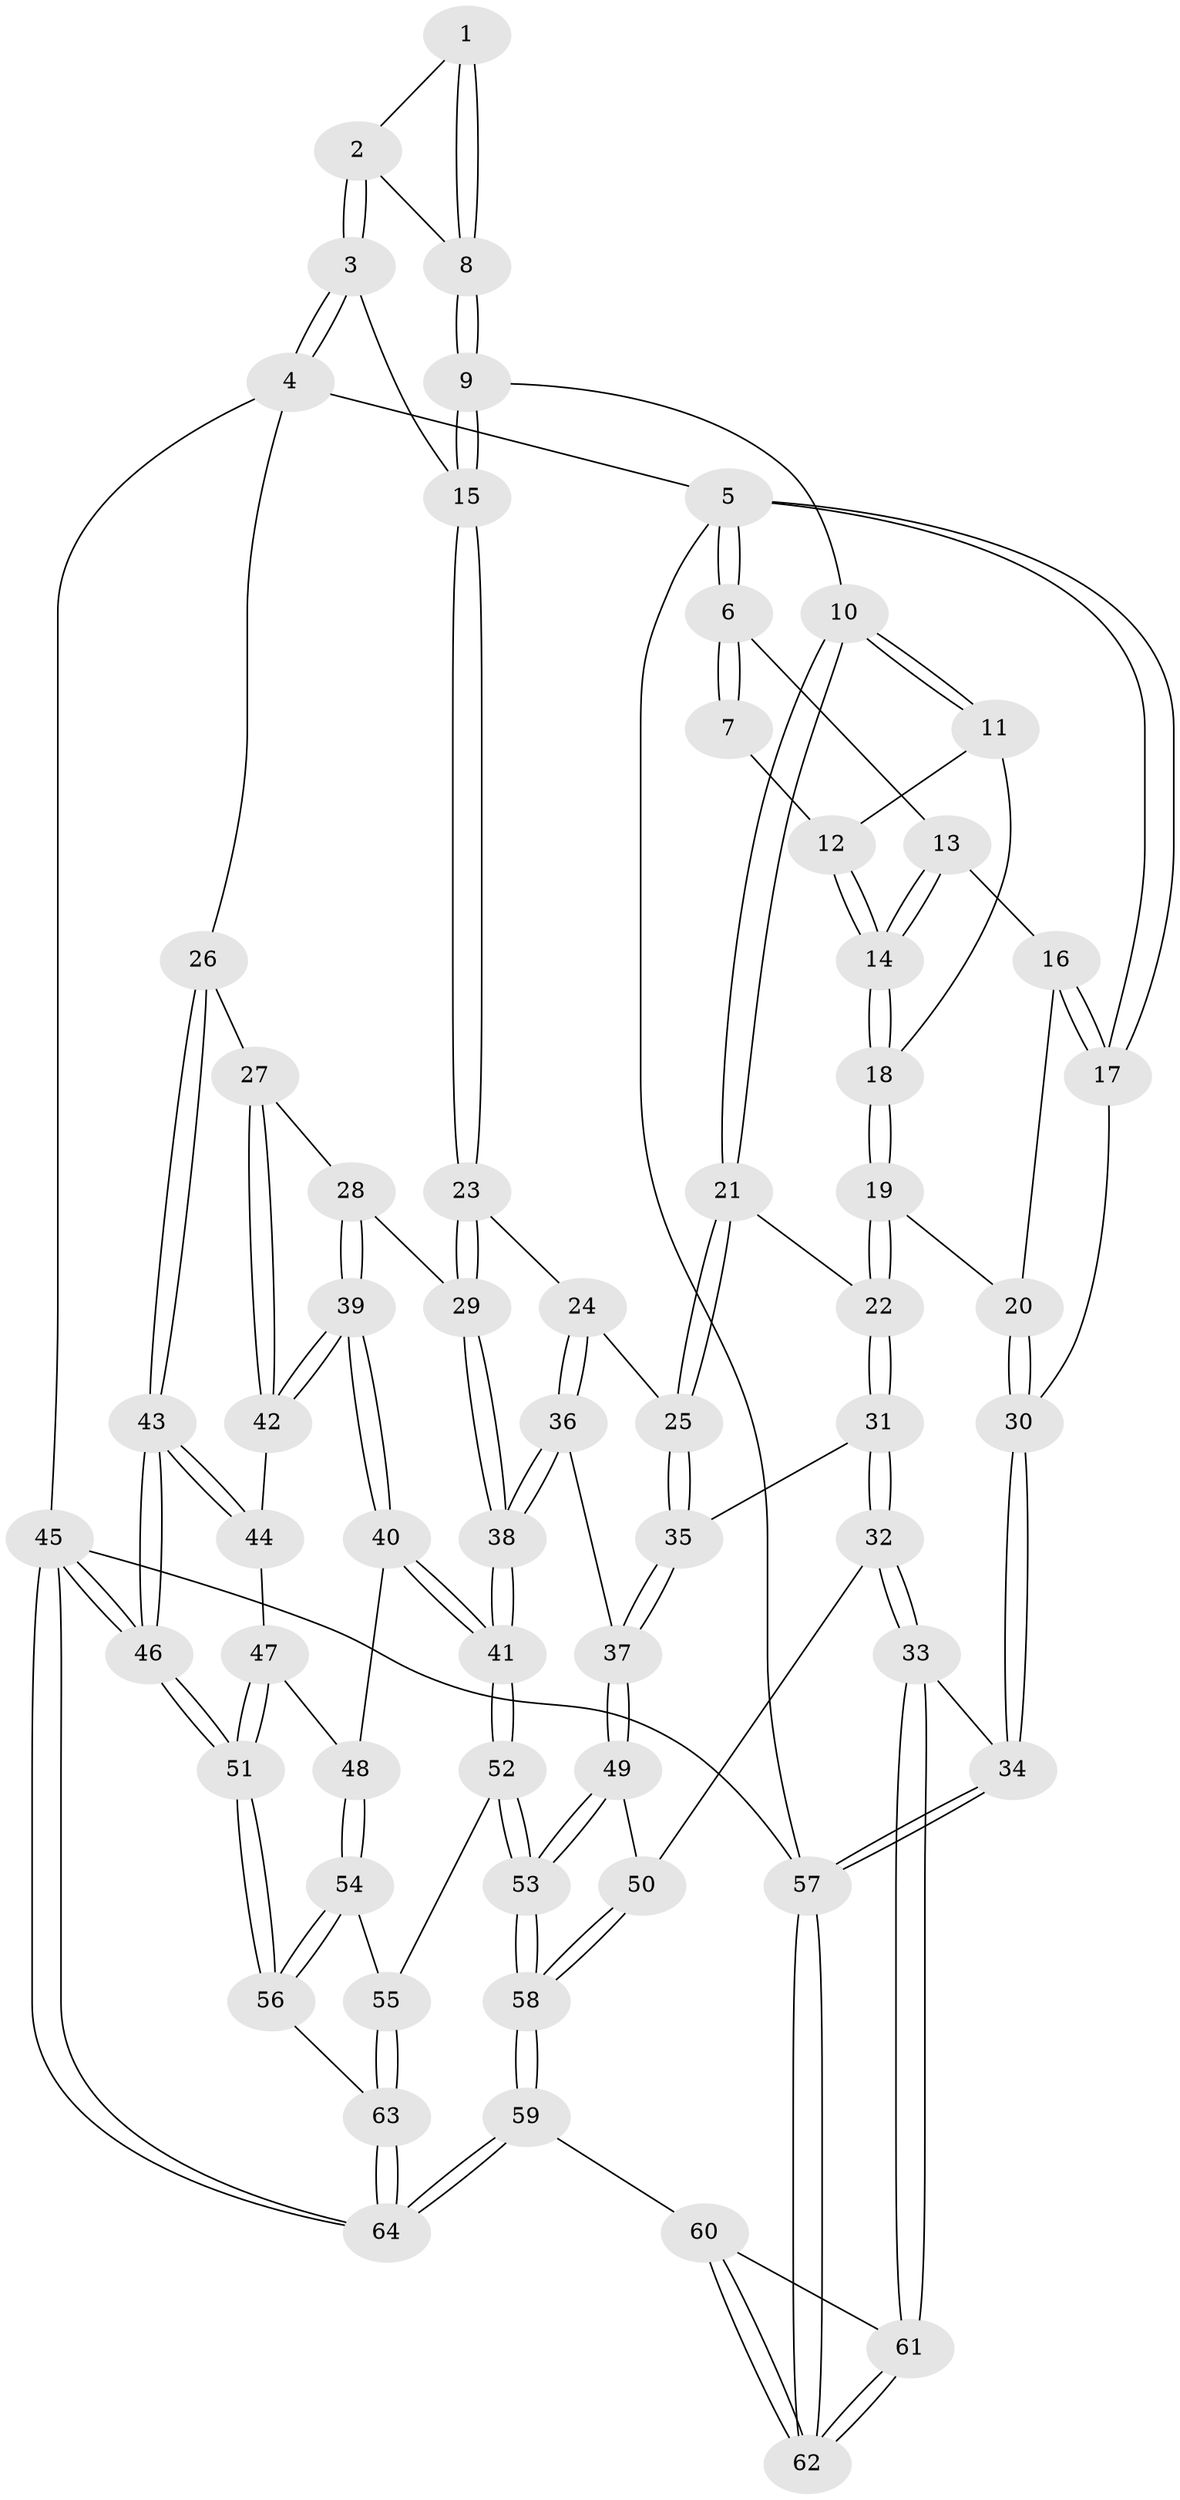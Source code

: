 // coarse degree distribution, {2: 0.19230769230769232, 3: 0.5384615384615384, 7: 0.038461538461538464, 4: 0.19230769230769232, 5: 0.038461538461538464}
// Generated by graph-tools (version 1.1) at 2025/54/03/04/25 22:54:12]
// undirected, 64 vertices, 157 edges
graph export_dot {
  node [color=gray90,style=filled];
  1 [pos="+0.36792923798452676+0"];
  2 [pos="+0.6713621356429028+0"];
  3 [pos="+1+0"];
  4 [pos="+1+0"];
  5 [pos="+0+0"];
  6 [pos="+0+0"];
  7 [pos="+0.3626069560499151+0"];
  8 [pos="+0.45703589515469284+0.06899885095884203"];
  9 [pos="+0.44855074152056973+0.148735250182791"];
  10 [pos="+0.4457910196764713+0.15048920412177258"];
  11 [pos="+0.37262455724260674+0.1043852710467126"];
  12 [pos="+0.3479945117191162+0"];
  13 [pos="+0.10747449384832286+0"];
  14 [pos="+0.23658568918327744+0.10092624138658142"];
  15 [pos="+0.6680693083300223+0.11366092650957348"];
  16 [pos="+0.0952502267589527+0.0805077817362788"];
  17 [pos="+0+0.40353879598544923"];
  18 [pos="+0.23881756644973762+0.10362939690040546"];
  19 [pos="+0.2290554325379126+0.24027847569728614"];
  20 [pos="+0.12520567855299736+0.2688638668473963"];
  21 [pos="+0.4247603371576162+0.225107000724576"];
  22 [pos="+0.30807268435768564+0.2882857198107651"];
  23 [pos="+0.6421601099797131+0.299166343319282"];
  24 [pos="+0.5495752247313322+0.35394693643420005"];
  25 [pos="+0.5180281813047879+0.3480089702192264"];
  26 [pos="+1+0.2198724232511707"];
  27 [pos="+0.9672987678714063+0.351234358978422"];
  28 [pos="+0.8607834221932844+0.39321845223680785"];
  29 [pos="+0.8016485473114183+0.41128437883089813"];
  30 [pos="+0+0.47008959325919353"];
  31 [pos="+0.30327841118235965+0.4906782839255368"];
  32 [pos="+0.10855828028485756+0.6348679271283015"];
  33 [pos="+0.09095369929875041+0.6366665950847938"];
  34 [pos="+0+0.5850874920938524"];
  35 [pos="+0.36448961611297553+0.4885389668754709"];
  36 [pos="+0.6219207420165616+0.5576654901776837"];
  37 [pos="+0.5115706476249269+0.570077535054021"];
  38 [pos="+0.6685473328336367+0.5778543324769458"];
  39 [pos="+0.8461563696343919+0.6315186675954861"];
  40 [pos="+0.8382432065148832+0.6394005007457204"];
  41 [pos="+0.6830143735721733+0.6149963169401546"];
  42 [pos="+0.9140073242700624+0.5852710138708164"];
  43 [pos="+1+0.7548710006802324"];
  44 [pos="+0.9487435804990156+0.617985852441947"];
  45 [pos="+1+1"];
  46 [pos="+1+0.9062566139628574"];
  47 [pos="+0.9239994456359036+0.6551908512478595"];
  48 [pos="+0.8659482713966533+0.6786280560410689"];
  49 [pos="+0.4569680641578226+0.6888543270638128"];
  50 [pos="+0.2780604350778793+0.7283738576776954"];
  51 [pos="+1+0.8921306074424723"];
  52 [pos="+0.6590516861842742+0.8019796533569807"];
  53 [pos="+0.5951068992604649+0.8279952505582847"];
  54 [pos="+0.8898209768394844+0.7408279224075521"];
  55 [pos="+0.6889781681346808+0.8199630690514376"];
  56 [pos="+1+0.8575019697081088"];
  57 [pos="+0+1"];
  58 [pos="+0.45411429110067225+0.9644602430216147"];
  59 [pos="+0.41295760692167316+1"];
  60 [pos="+0.29521445366854127+1"];
  61 [pos="+0.11691670173406879+0.7730637890907491"];
  62 [pos="+0+1"];
  63 [pos="+0.7529361501022558+0.8957332477397415"];
  64 [pos="+0.7940885367569405+1"];
  1 -- 2;
  1 -- 8;
  1 -- 8;
  2 -- 3;
  2 -- 3;
  2 -- 8;
  3 -- 4;
  3 -- 4;
  3 -- 15;
  4 -- 5;
  4 -- 26;
  4 -- 45;
  5 -- 6;
  5 -- 6;
  5 -- 17;
  5 -- 17;
  5 -- 57;
  6 -- 7;
  6 -- 7;
  6 -- 13;
  7 -- 12;
  8 -- 9;
  8 -- 9;
  9 -- 10;
  9 -- 15;
  9 -- 15;
  10 -- 11;
  10 -- 11;
  10 -- 21;
  10 -- 21;
  11 -- 12;
  11 -- 18;
  12 -- 14;
  12 -- 14;
  13 -- 14;
  13 -- 14;
  13 -- 16;
  14 -- 18;
  14 -- 18;
  15 -- 23;
  15 -- 23;
  16 -- 17;
  16 -- 17;
  16 -- 20;
  17 -- 30;
  18 -- 19;
  18 -- 19;
  19 -- 20;
  19 -- 22;
  19 -- 22;
  20 -- 30;
  20 -- 30;
  21 -- 22;
  21 -- 25;
  21 -- 25;
  22 -- 31;
  22 -- 31;
  23 -- 24;
  23 -- 29;
  23 -- 29;
  24 -- 25;
  24 -- 36;
  24 -- 36;
  25 -- 35;
  25 -- 35;
  26 -- 27;
  26 -- 43;
  26 -- 43;
  27 -- 28;
  27 -- 42;
  27 -- 42;
  28 -- 29;
  28 -- 39;
  28 -- 39;
  29 -- 38;
  29 -- 38;
  30 -- 34;
  30 -- 34;
  31 -- 32;
  31 -- 32;
  31 -- 35;
  32 -- 33;
  32 -- 33;
  32 -- 50;
  33 -- 34;
  33 -- 61;
  33 -- 61;
  34 -- 57;
  34 -- 57;
  35 -- 37;
  35 -- 37;
  36 -- 37;
  36 -- 38;
  36 -- 38;
  37 -- 49;
  37 -- 49;
  38 -- 41;
  38 -- 41;
  39 -- 40;
  39 -- 40;
  39 -- 42;
  39 -- 42;
  40 -- 41;
  40 -- 41;
  40 -- 48;
  41 -- 52;
  41 -- 52;
  42 -- 44;
  43 -- 44;
  43 -- 44;
  43 -- 46;
  43 -- 46;
  44 -- 47;
  45 -- 46;
  45 -- 46;
  45 -- 64;
  45 -- 64;
  45 -- 57;
  46 -- 51;
  46 -- 51;
  47 -- 48;
  47 -- 51;
  47 -- 51;
  48 -- 54;
  48 -- 54;
  49 -- 50;
  49 -- 53;
  49 -- 53;
  50 -- 58;
  50 -- 58;
  51 -- 56;
  51 -- 56;
  52 -- 53;
  52 -- 53;
  52 -- 55;
  53 -- 58;
  53 -- 58;
  54 -- 55;
  54 -- 56;
  54 -- 56;
  55 -- 63;
  55 -- 63;
  56 -- 63;
  57 -- 62;
  57 -- 62;
  58 -- 59;
  58 -- 59;
  59 -- 60;
  59 -- 64;
  59 -- 64;
  60 -- 61;
  60 -- 62;
  60 -- 62;
  61 -- 62;
  61 -- 62;
  63 -- 64;
  63 -- 64;
}
